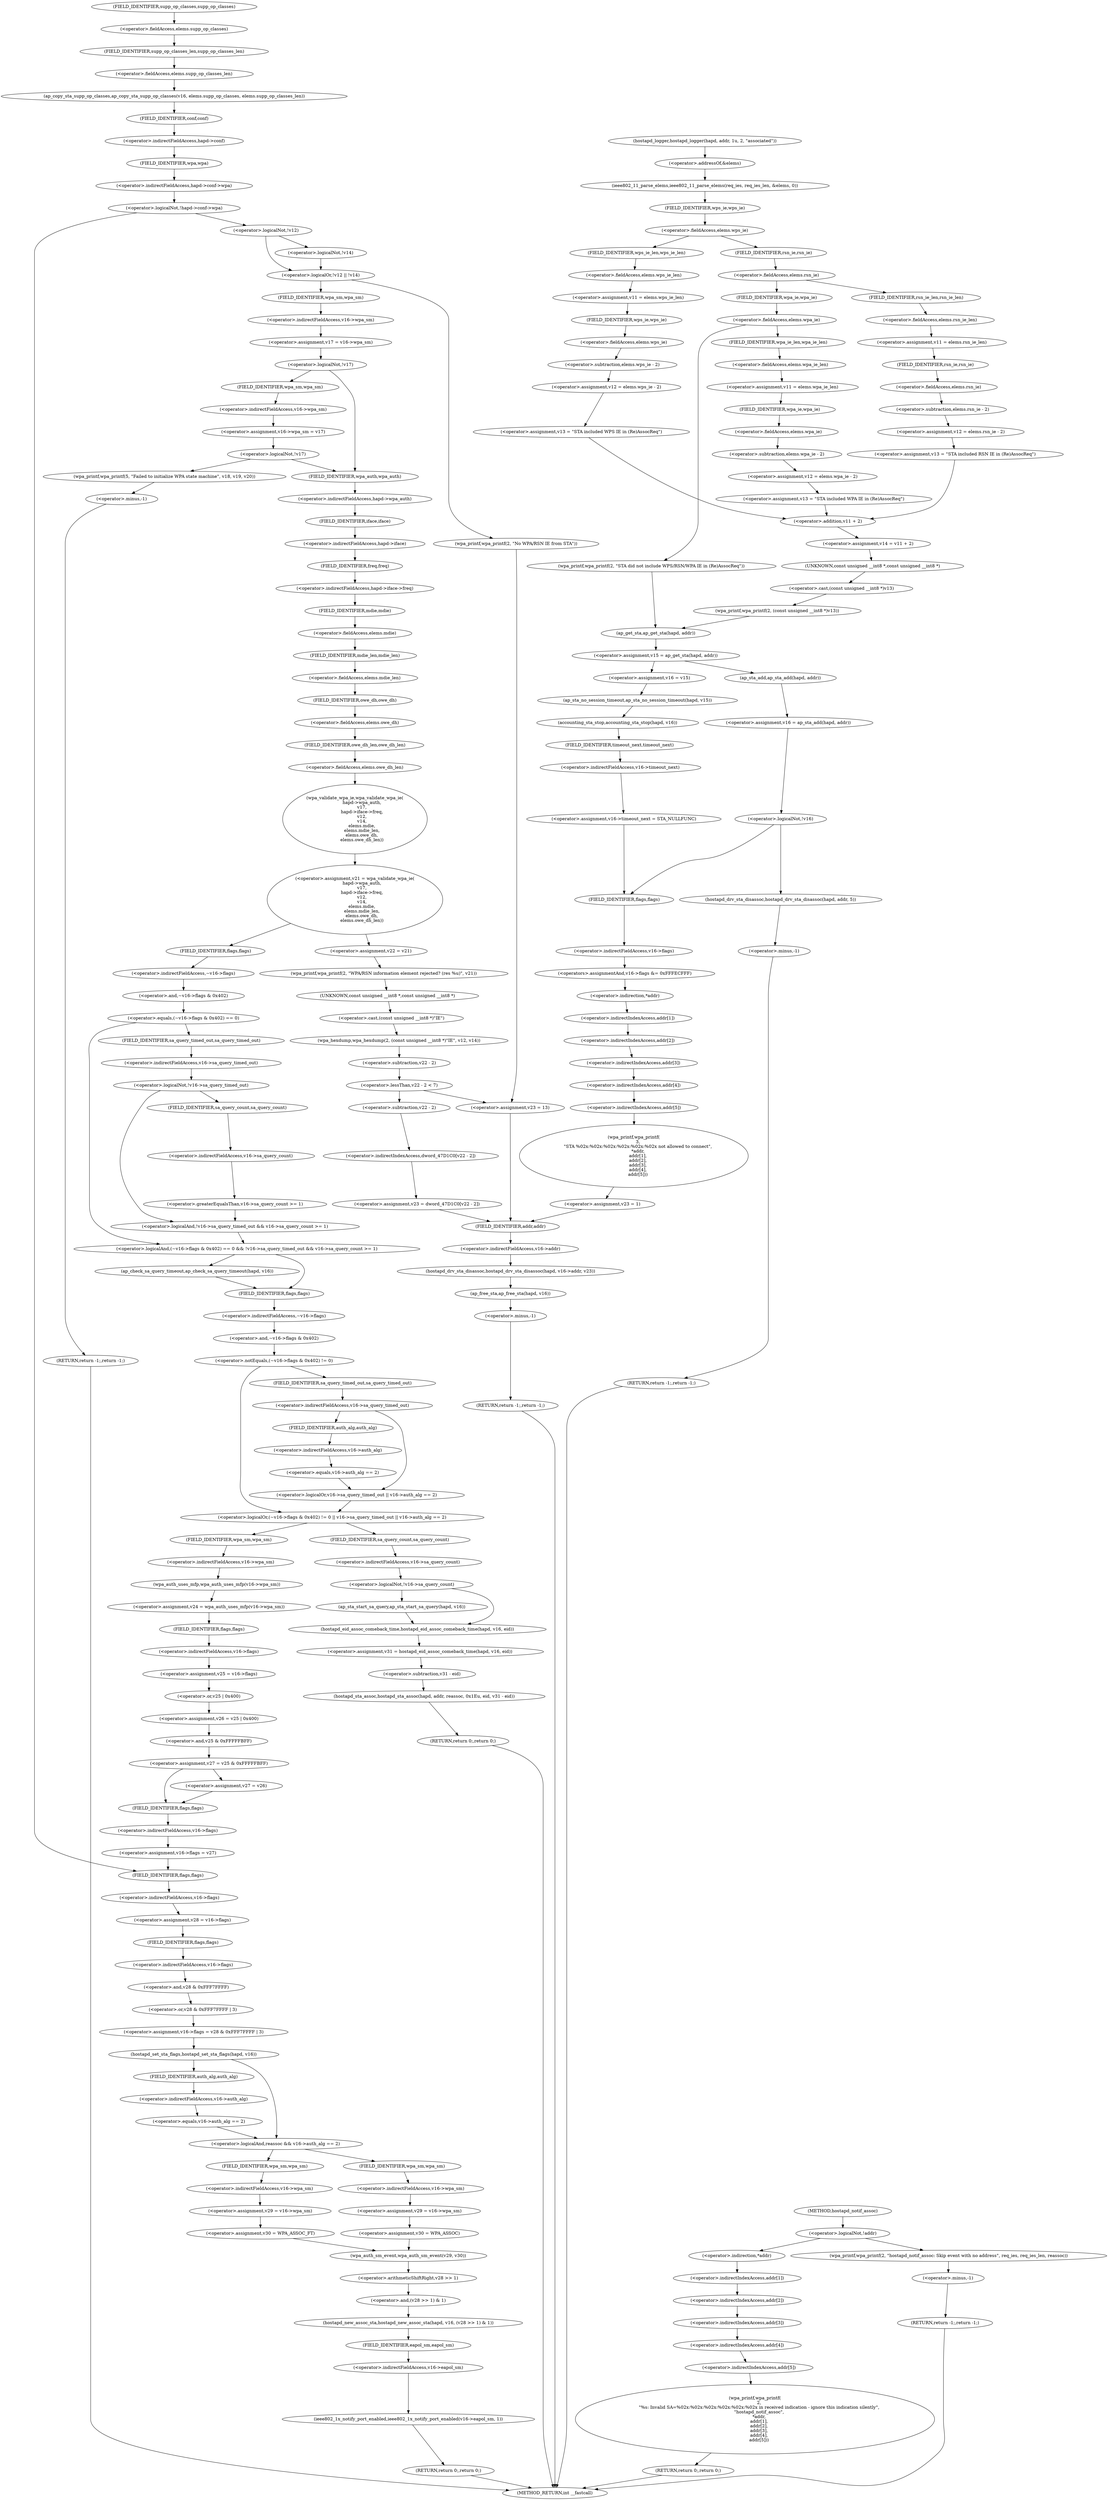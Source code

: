 digraph hostapd_notif_assoc {  
"1000155" [label = "(<operator>.logicalNot,!addr)" ]
"1000158" [label = "(wpa_printf,wpa_printf(2, \"hostapd_notif_assoc: Skip event with no address\", req_ies, req_ies_len, reassoc))" ]
"1000164" [label = "(RETURN,return -1;,return -1;)" ]
"1000165" [label = "(<operator>.minus,-1)" ]
"1000168" [label = "(wpa_printf,wpa_printf(\n      2,\n      \"%s: Invalid SA=%02x:%02x:%02x:%02x:%02x:%02x in received indication - ignore this indication silently\",\n      \"hostapd_notif_assoc\",\n      *addr,\n      addr[1],\n      addr[2],\n      addr[3],\n      addr[4],\n      addr[5]))" ]
"1000172" [label = "(<operator>.indirection,*addr)" ]
"1000174" [label = "(<operator>.indirectIndexAccess,addr[1])" ]
"1000177" [label = "(<operator>.indirectIndexAccess,addr[2])" ]
"1000180" [label = "(<operator>.indirectIndexAccess,addr[3])" ]
"1000183" [label = "(<operator>.indirectIndexAccess,addr[4])" ]
"1000186" [label = "(<operator>.indirectIndexAccess,addr[5])" ]
"1000189" [label = "(RETURN,return 0;,return 0;)" ]
"1000191" [label = "(hostapd_logger,hostapd_logger(hapd, addr, 1u, 2, \"associated\"))" ]
"1000197" [label = "(ieee802_11_parse_elems,ieee802_11_parse_elems(req_ies, req_ies_len, &elems, 0))" ]
"1000200" [label = "(<operator>.addressOf,&elems)" ]
"1000204" [label = "(<operator>.fieldAccess,elems.wps_ie)" ]
"1000206" [label = "(FIELD_IDENTIFIER,wps_ie,wps_ie)" ]
"1000208" [label = "(<operator>.assignment,v11 = elems.wps_ie_len)" ]
"1000210" [label = "(<operator>.fieldAccess,elems.wps_ie_len)" ]
"1000212" [label = "(FIELD_IDENTIFIER,wps_ie_len,wps_ie_len)" ]
"1000213" [label = "(<operator>.assignment,v12 = elems.wps_ie - 2)" ]
"1000215" [label = "(<operator>.subtraction,elems.wps_ie - 2)" ]
"1000216" [label = "(<operator>.fieldAccess,elems.wps_ie)" ]
"1000218" [label = "(FIELD_IDENTIFIER,wps_ie,wps_ie)" ]
"1000220" [label = "(<operator>.assignment,v13 = \"STA included WPS IE in (Re)AssocReq\")" ]
"1000224" [label = "(<operator>.assignment,v14 = v11 + 2)" ]
"1000226" [label = "(<operator>.addition,v11 + 2)" ]
"1000229" [label = "(wpa_printf,wpa_printf(2, (const unsigned __int8 *)v13))" ]
"1000231" [label = "(<operator>.cast,(const unsigned __int8 *)v13)" ]
"1000232" [label = "(UNKNOWN,const unsigned __int8 *,const unsigned __int8 *)" ]
"1000236" [label = "(<operator>.fieldAccess,elems.rsn_ie)" ]
"1000238" [label = "(FIELD_IDENTIFIER,rsn_ie,rsn_ie)" ]
"1000240" [label = "(<operator>.assignment,v11 = elems.rsn_ie_len)" ]
"1000242" [label = "(<operator>.fieldAccess,elems.rsn_ie_len)" ]
"1000244" [label = "(FIELD_IDENTIFIER,rsn_ie_len,rsn_ie_len)" ]
"1000245" [label = "(<operator>.assignment,v12 = elems.rsn_ie - 2)" ]
"1000247" [label = "(<operator>.subtraction,elems.rsn_ie - 2)" ]
"1000248" [label = "(<operator>.fieldAccess,elems.rsn_ie)" ]
"1000250" [label = "(FIELD_IDENTIFIER,rsn_ie,rsn_ie)" ]
"1000252" [label = "(<operator>.assignment,v13 = \"STA included RSN IE in (Re)AssocReq\")" ]
"1000257" [label = "(<operator>.fieldAccess,elems.wpa_ie)" ]
"1000259" [label = "(FIELD_IDENTIFIER,wpa_ie,wpa_ie)" ]
"1000261" [label = "(<operator>.assignment,v11 = elems.wpa_ie_len)" ]
"1000263" [label = "(<operator>.fieldAccess,elems.wpa_ie_len)" ]
"1000265" [label = "(FIELD_IDENTIFIER,wpa_ie_len,wpa_ie_len)" ]
"1000266" [label = "(<operator>.assignment,v12 = elems.wpa_ie - 2)" ]
"1000268" [label = "(<operator>.subtraction,elems.wpa_ie - 2)" ]
"1000269" [label = "(<operator>.fieldAccess,elems.wpa_ie)" ]
"1000271" [label = "(FIELD_IDENTIFIER,wpa_ie,wpa_ie)" ]
"1000273" [label = "(<operator>.assignment,v13 = \"STA included WPA IE in (Re)AssocReq\")" ]
"1000277" [label = "(wpa_printf,wpa_printf(2, \"STA did not include WPS/RSN/WPA IE in (Re)AssocReq\"))" ]
"1000283" [label = "(<operator>.assignment,v15 = ap_get_sta(hapd, addr))" ]
"1000285" [label = "(ap_get_sta,ap_get_sta(hapd, addr))" ]
"1000291" [label = "(<operator>.assignment,v16 = v15)" ]
"1000294" [label = "(ap_sta_no_session_timeout,ap_sta_no_session_timeout(hapd, v15))" ]
"1000297" [label = "(accounting_sta_stop,accounting_sta_stop(hapd, v16))" ]
"1000300" [label = "(<operator>.assignment,v16->timeout_next = STA_NULLFUNC)" ]
"1000301" [label = "(<operator>.indirectFieldAccess,v16->timeout_next)" ]
"1000303" [label = "(FIELD_IDENTIFIER,timeout_next,timeout_next)" ]
"1000307" [label = "(<operator>.assignment,v16 = ap_sta_add(hapd, addr))" ]
"1000309" [label = "(ap_sta_add,ap_sta_add(hapd, addr))" ]
"1000313" [label = "(<operator>.logicalNot,!v16)" ]
"1000316" [label = "(hostapd_drv_sta_disassoc,hostapd_drv_sta_disassoc(hapd, addr, 5))" ]
"1000320" [label = "(RETURN,return -1;,return -1;)" ]
"1000321" [label = "(<operator>.minus,-1)" ]
"1000323" [label = "(<operators>.assignmentAnd,v16->flags &= 0xFFFECFFF)" ]
"1000324" [label = "(<operator>.indirectFieldAccess,v16->flags)" ]
"1000326" [label = "(FIELD_IDENTIFIER,flags,flags)" ]
"1000329" [label = "(wpa_printf,wpa_printf(\n      3,\n      \"STA %02x:%02x:%02x:%02x:%02x:%02x not allowed to connect\",\n      *addr,\n      addr[1],\n      addr[2],\n      addr[3],\n      addr[4],\n      addr[5]))" ]
"1000332" [label = "(<operator>.indirection,*addr)" ]
"1000334" [label = "(<operator>.indirectIndexAccess,addr[1])" ]
"1000337" [label = "(<operator>.indirectIndexAccess,addr[2])" ]
"1000340" [label = "(<operator>.indirectIndexAccess,addr[3])" ]
"1000343" [label = "(<operator>.indirectIndexAccess,addr[4])" ]
"1000346" [label = "(<operator>.indirectIndexAccess,addr[5])" ]
"1000349" [label = "(<operator>.assignment,v23 = 1)" ]
"1000353" [label = "(ap_copy_sta_supp_op_classes,ap_copy_sta_supp_op_classes(v16, elems.supp_op_classes, elems.supp_op_classes_len))" ]
"1000355" [label = "(<operator>.fieldAccess,elems.supp_op_classes)" ]
"1000357" [label = "(FIELD_IDENTIFIER,supp_op_classes,supp_op_classes)" ]
"1000358" [label = "(<operator>.fieldAccess,elems.supp_op_classes_len)" ]
"1000360" [label = "(FIELD_IDENTIFIER,supp_op_classes_len,supp_op_classes_len)" ]
"1000362" [label = "(<operator>.logicalNot,!hapd->conf->wpa)" ]
"1000363" [label = "(<operator>.indirectFieldAccess,hapd->conf->wpa)" ]
"1000364" [label = "(<operator>.indirectFieldAccess,hapd->conf)" ]
"1000366" [label = "(FIELD_IDENTIFIER,conf,conf)" ]
"1000367" [label = "(FIELD_IDENTIFIER,wpa,wpa)" ]
"1000370" [label = "(<operator>.logicalOr,!v12 || !v14)" ]
"1000371" [label = "(<operator>.logicalNot,!v12)" ]
"1000373" [label = "(<operator>.logicalNot,!v14)" ]
"1000376" [label = "(wpa_printf,wpa_printf(2, \"No WPA/RSN IE from STA\"))" ]
"1000380" [label = "(<operator>.assignment,v17 = v16->wpa_sm)" ]
"1000382" [label = "(<operator>.indirectFieldAccess,v16->wpa_sm)" ]
"1000384" [label = "(FIELD_IDENTIFIER,wpa_sm,wpa_sm)" ]
"1000386" [label = "(<operator>.logicalNot,!v17)" ]
"1000389" [label = "(<operator>.assignment,v16->wpa_sm = v17)" ]
"1000390" [label = "(<operator>.indirectFieldAccess,v16->wpa_sm)" ]
"1000392" [label = "(FIELD_IDENTIFIER,wpa_sm,wpa_sm)" ]
"1000395" [label = "(<operator>.logicalNot,!v17)" ]
"1000398" [label = "(wpa_printf,wpa_printf(5, \"Failed to initialize WPA state machine\", v18, v19, v20))" ]
"1000404" [label = "(RETURN,return -1;,return -1;)" ]
"1000405" [label = "(<operator>.minus,-1)" ]
"1000407" [label = "(<operator>.assignment,v21 = wpa_validate_wpa_ie(\n          hapd->wpa_auth,\n          v17,\n          hapd->iface->freq,\n          v12,\n          v14,\n          elems.mdie,\n          elems.mdie_len,\n          elems.owe_dh,\n          elems.owe_dh_len))" ]
"1000409" [label = "(wpa_validate_wpa_ie,wpa_validate_wpa_ie(\n          hapd->wpa_auth,\n          v17,\n          hapd->iface->freq,\n          v12,\n          v14,\n          elems.mdie,\n          elems.mdie_len,\n          elems.owe_dh,\n          elems.owe_dh_len))" ]
"1000410" [label = "(<operator>.indirectFieldAccess,hapd->wpa_auth)" ]
"1000412" [label = "(FIELD_IDENTIFIER,wpa_auth,wpa_auth)" ]
"1000414" [label = "(<operator>.indirectFieldAccess,hapd->iface->freq)" ]
"1000415" [label = "(<operator>.indirectFieldAccess,hapd->iface)" ]
"1000417" [label = "(FIELD_IDENTIFIER,iface,iface)" ]
"1000418" [label = "(FIELD_IDENTIFIER,freq,freq)" ]
"1000421" [label = "(<operator>.fieldAccess,elems.mdie)" ]
"1000423" [label = "(FIELD_IDENTIFIER,mdie,mdie)" ]
"1000424" [label = "(<operator>.fieldAccess,elems.mdie_len)" ]
"1000426" [label = "(FIELD_IDENTIFIER,mdie_len,mdie_len)" ]
"1000427" [label = "(<operator>.fieldAccess,elems.owe_dh)" ]
"1000429" [label = "(FIELD_IDENTIFIER,owe_dh,owe_dh)" ]
"1000430" [label = "(<operator>.fieldAccess,elems.owe_dh_len)" ]
"1000432" [label = "(FIELD_IDENTIFIER,owe_dh_len,owe_dh_len)" ]
"1000436" [label = "(<operator>.assignment,v22 = v21)" ]
"1000439" [label = "(wpa_printf,wpa_printf(2, \"WPA/RSN information element rejected? (res %u)\", v21))" ]
"1000443" [label = "(wpa_hexdump,wpa_hexdump(2, (const unsigned __int8 *)\"IE\", v12, v14))" ]
"1000445" [label = "(<operator>.cast,(const unsigned __int8 *)\"IE\")" ]
"1000446" [label = "(UNKNOWN,const unsigned __int8 *,const unsigned __int8 *)" ]
"1000451" [label = "(<operator>.lessThan,v22 - 2 < 7)" ]
"1000452" [label = "(<operator>.subtraction,v22 - 2)" ]
"1000457" [label = "(<operator>.assignment,v23 = dword_47D1C0[v22 - 2])" ]
"1000459" [label = "(<operator>.indirectIndexAccess,dword_47D1C0[v22 - 2])" ]
"1000461" [label = "(<operator>.subtraction,v22 - 2)" ]
"1000465" [label = "(hostapd_drv_sta_disassoc,hostapd_drv_sta_disassoc(hapd, v16->addr, v23))" ]
"1000467" [label = "(<operator>.indirectFieldAccess,v16->addr)" ]
"1000469" [label = "(FIELD_IDENTIFIER,addr,addr)" ]
"1000471" [label = "(ap_free_sta,ap_free_sta(hapd, v16))" ]
"1000474" [label = "(RETURN,return -1;,return -1;)" ]
"1000475" [label = "(<operator>.minus,-1)" ]
"1000478" [label = "(<operator>.assignment,v23 = 13)" ]
"1000483" [label = "(<operator>.logicalAnd,(~v16->flags & 0x402) == 0 && !v16->sa_query_timed_out && v16->sa_query_count >= 1)" ]
"1000484" [label = "(<operator>.equals,(~v16->flags & 0x402) == 0)" ]
"1000485" [label = "(<operator>.and,~v16->flags & 0x402)" ]
"1000486" [label = "(<operator>.indirectFieldAccess,~v16->flags)" ]
"1000488" [label = "(FIELD_IDENTIFIER,flags,flags)" ]
"1000491" [label = "(<operator>.logicalAnd,!v16->sa_query_timed_out && v16->sa_query_count >= 1)" ]
"1000492" [label = "(<operator>.logicalNot,!v16->sa_query_timed_out)" ]
"1000493" [label = "(<operator>.indirectFieldAccess,v16->sa_query_timed_out)" ]
"1000495" [label = "(FIELD_IDENTIFIER,sa_query_timed_out,sa_query_timed_out)" ]
"1000496" [label = "(<operator>.greaterEqualsThan,v16->sa_query_count >= 1)" ]
"1000497" [label = "(<operator>.indirectFieldAccess,v16->sa_query_count)" ]
"1000499" [label = "(FIELD_IDENTIFIER,sa_query_count,sa_query_count)" ]
"1000501" [label = "(ap_check_sa_query_timeout,ap_check_sa_query_timeout(hapd, v16))" ]
"1000505" [label = "(<operator>.logicalOr,(~v16->flags & 0x402) != 0 || v16->sa_query_timed_out || v16->auth_alg == 2)" ]
"1000506" [label = "(<operator>.notEquals,(~v16->flags & 0x402) != 0)" ]
"1000507" [label = "(<operator>.and,~v16->flags & 0x402)" ]
"1000508" [label = "(<operator>.indirectFieldAccess,~v16->flags)" ]
"1000510" [label = "(FIELD_IDENTIFIER,flags,flags)" ]
"1000513" [label = "(<operator>.logicalOr,v16->sa_query_timed_out || v16->auth_alg == 2)" ]
"1000514" [label = "(<operator>.indirectFieldAccess,v16->sa_query_timed_out)" ]
"1000516" [label = "(FIELD_IDENTIFIER,sa_query_timed_out,sa_query_timed_out)" ]
"1000517" [label = "(<operator>.equals,v16->auth_alg == 2)" ]
"1000518" [label = "(<operator>.indirectFieldAccess,v16->auth_alg)" ]
"1000520" [label = "(FIELD_IDENTIFIER,auth_alg,auth_alg)" ]
"1000523" [label = "(<operator>.assignment,v24 = wpa_auth_uses_mfp(v16->wpa_sm))" ]
"1000525" [label = "(wpa_auth_uses_mfp,wpa_auth_uses_mfp(v16->wpa_sm))" ]
"1000526" [label = "(<operator>.indirectFieldAccess,v16->wpa_sm)" ]
"1000528" [label = "(FIELD_IDENTIFIER,wpa_sm,wpa_sm)" ]
"1000529" [label = "(<operator>.assignment,v25 = v16->flags)" ]
"1000531" [label = "(<operator>.indirectFieldAccess,v16->flags)" ]
"1000533" [label = "(FIELD_IDENTIFIER,flags,flags)" ]
"1000534" [label = "(<operator>.assignment,v26 = v25 | 0x400)" ]
"1000536" [label = "(<operator>.or,v25 | 0x400)" ]
"1000539" [label = "(<operator>.assignment,v27 = v25 & 0xFFFFFBFF)" ]
"1000541" [label = "(<operator>.and,v25 & 0xFFFFFBFF)" ]
"1000546" [label = "(<operator>.assignment,v27 = v26)" ]
"1000549" [label = "(<operator>.assignment,v16->flags = v27)" ]
"1000550" [label = "(<operator>.indirectFieldAccess,v16->flags)" ]
"1000552" [label = "(FIELD_IDENTIFIER,flags,flags)" ]
"1000555" [label = "(<operator>.assignment,v28 = v16->flags)" ]
"1000557" [label = "(<operator>.indirectFieldAccess,v16->flags)" ]
"1000559" [label = "(FIELD_IDENTIFIER,flags,flags)" ]
"1000560" [label = "(<operator>.assignment,v16->flags = v28 & 0xFFF7FFFF | 3)" ]
"1000561" [label = "(<operator>.indirectFieldAccess,v16->flags)" ]
"1000563" [label = "(FIELD_IDENTIFIER,flags,flags)" ]
"1000564" [label = "(<operator>.or,v28 & 0xFFF7FFFF | 3)" ]
"1000565" [label = "(<operator>.and,v28 & 0xFFF7FFFF)" ]
"1000569" [label = "(hostapd_set_sta_flags,hostapd_set_sta_flags(hapd, v16))" ]
"1000573" [label = "(<operator>.logicalAnd,reassoc && v16->auth_alg == 2)" ]
"1000575" [label = "(<operator>.equals,v16->auth_alg == 2)" ]
"1000576" [label = "(<operator>.indirectFieldAccess,v16->auth_alg)" ]
"1000578" [label = "(FIELD_IDENTIFIER,auth_alg,auth_alg)" ]
"1000581" [label = "(<operator>.assignment,v29 = v16->wpa_sm)" ]
"1000583" [label = "(<operator>.indirectFieldAccess,v16->wpa_sm)" ]
"1000585" [label = "(FIELD_IDENTIFIER,wpa_sm,wpa_sm)" ]
"1000586" [label = "(<operator>.assignment,v30 = WPA_ASSOC_FT)" ]
"1000591" [label = "(<operator>.assignment,v29 = v16->wpa_sm)" ]
"1000593" [label = "(<operator>.indirectFieldAccess,v16->wpa_sm)" ]
"1000595" [label = "(FIELD_IDENTIFIER,wpa_sm,wpa_sm)" ]
"1000596" [label = "(<operator>.assignment,v30 = WPA_ASSOC)" ]
"1000599" [label = "(wpa_auth_sm_event,wpa_auth_sm_event(v29, v30))" ]
"1000602" [label = "(hostapd_new_assoc_sta,hostapd_new_assoc_sta(hapd, v16, (v28 >> 1) & 1))" ]
"1000605" [label = "(<operator>.and,(v28 >> 1) & 1)" ]
"1000606" [label = "(<operator>.arithmeticShiftRight,v28 >> 1)" ]
"1000610" [label = "(ieee802_1x_notify_port_enabled,ieee802_1x_notify_port_enabled(v16->eapol_sm, 1))" ]
"1000611" [label = "(<operator>.indirectFieldAccess,v16->eapol_sm)" ]
"1000613" [label = "(FIELD_IDENTIFIER,eapol_sm,eapol_sm)" ]
"1000615" [label = "(RETURN,return 0;,return 0;)" ]
"1000618" [label = "(<operator>.logicalNot,!v16->sa_query_count)" ]
"1000619" [label = "(<operator>.indirectFieldAccess,v16->sa_query_count)" ]
"1000621" [label = "(FIELD_IDENTIFIER,sa_query_count,sa_query_count)" ]
"1000622" [label = "(ap_sta_start_sa_query,ap_sta_start_sa_query(hapd, v16))" ]
"1000625" [label = "(<operator>.assignment,v31 = hostapd_eid_assoc_comeback_time(hapd, v16, eid))" ]
"1000627" [label = "(hostapd_eid_assoc_comeback_time,hostapd_eid_assoc_comeback_time(hapd, v16, eid))" ]
"1000631" [label = "(hostapd_sta_assoc,hostapd_sta_assoc(hapd, addr, reassoc, 0x1Eu, eid, v31 - eid))" ]
"1000637" [label = "(<operator>.subtraction,v31 - eid)" ]
"1000640" [label = "(RETURN,return 0;,return 0;)" ]
"1000124" [label = "(METHOD,hostapd_notif_assoc)" ]
"1000642" [label = "(METHOD_RETURN,int __fastcall)" ]
  "1000155" -> "1000158" 
  "1000155" -> "1000172" 
  "1000158" -> "1000165" 
  "1000164" -> "1000642" 
  "1000165" -> "1000164" 
  "1000168" -> "1000189" 
  "1000172" -> "1000174" 
  "1000174" -> "1000177" 
  "1000177" -> "1000180" 
  "1000180" -> "1000183" 
  "1000183" -> "1000186" 
  "1000186" -> "1000168" 
  "1000189" -> "1000642" 
  "1000191" -> "1000200" 
  "1000197" -> "1000206" 
  "1000200" -> "1000197" 
  "1000204" -> "1000212" 
  "1000204" -> "1000238" 
  "1000206" -> "1000204" 
  "1000208" -> "1000218" 
  "1000210" -> "1000208" 
  "1000212" -> "1000210" 
  "1000213" -> "1000220" 
  "1000215" -> "1000213" 
  "1000216" -> "1000215" 
  "1000218" -> "1000216" 
  "1000220" -> "1000226" 
  "1000224" -> "1000232" 
  "1000226" -> "1000224" 
  "1000229" -> "1000285" 
  "1000231" -> "1000229" 
  "1000232" -> "1000231" 
  "1000236" -> "1000244" 
  "1000236" -> "1000259" 
  "1000238" -> "1000236" 
  "1000240" -> "1000250" 
  "1000242" -> "1000240" 
  "1000244" -> "1000242" 
  "1000245" -> "1000252" 
  "1000247" -> "1000245" 
  "1000248" -> "1000247" 
  "1000250" -> "1000248" 
  "1000252" -> "1000226" 
  "1000257" -> "1000265" 
  "1000257" -> "1000277" 
  "1000259" -> "1000257" 
  "1000261" -> "1000271" 
  "1000263" -> "1000261" 
  "1000265" -> "1000263" 
  "1000266" -> "1000273" 
  "1000268" -> "1000266" 
  "1000269" -> "1000268" 
  "1000271" -> "1000269" 
  "1000273" -> "1000226" 
  "1000277" -> "1000285" 
  "1000283" -> "1000291" 
  "1000283" -> "1000309" 
  "1000285" -> "1000283" 
  "1000291" -> "1000294" 
  "1000294" -> "1000297" 
  "1000297" -> "1000303" 
  "1000300" -> "1000326" 
  "1000301" -> "1000300" 
  "1000303" -> "1000301" 
  "1000307" -> "1000313" 
  "1000309" -> "1000307" 
  "1000313" -> "1000316" 
  "1000313" -> "1000326" 
  "1000316" -> "1000321" 
  "1000320" -> "1000642" 
  "1000321" -> "1000320" 
  "1000323" -> "1000332" 
  "1000324" -> "1000323" 
  "1000326" -> "1000324" 
  "1000329" -> "1000349" 
  "1000332" -> "1000334" 
  "1000334" -> "1000337" 
  "1000337" -> "1000340" 
  "1000340" -> "1000343" 
  "1000343" -> "1000346" 
  "1000346" -> "1000329" 
  "1000349" -> "1000469" 
  "1000353" -> "1000366" 
  "1000355" -> "1000360" 
  "1000357" -> "1000355" 
  "1000358" -> "1000353" 
  "1000360" -> "1000358" 
  "1000362" -> "1000559" 
  "1000362" -> "1000371" 
  "1000363" -> "1000362" 
  "1000364" -> "1000367" 
  "1000366" -> "1000364" 
  "1000367" -> "1000363" 
  "1000370" -> "1000376" 
  "1000370" -> "1000384" 
  "1000371" -> "1000370" 
  "1000371" -> "1000373" 
  "1000373" -> "1000370" 
  "1000376" -> "1000478" 
  "1000380" -> "1000386" 
  "1000382" -> "1000380" 
  "1000384" -> "1000382" 
  "1000386" -> "1000392" 
  "1000386" -> "1000412" 
  "1000389" -> "1000395" 
  "1000390" -> "1000389" 
  "1000392" -> "1000390" 
  "1000395" -> "1000398" 
  "1000395" -> "1000412" 
  "1000398" -> "1000405" 
  "1000404" -> "1000642" 
  "1000405" -> "1000404" 
  "1000407" -> "1000436" 
  "1000407" -> "1000488" 
  "1000409" -> "1000407" 
  "1000410" -> "1000417" 
  "1000412" -> "1000410" 
  "1000414" -> "1000423" 
  "1000415" -> "1000418" 
  "1000417" -> "1000415" 
  "1000418" -> "1000414" 
  "1000421" -> "1000426" 
  "1000423" -> "1000421" 
  "1000424" -> "1000429" 
  "1000426" -> "1000424" 
  "1000427" -> "1000432" 
  "1000429" -> "1000427" 
  "1000430" -> "1000409" 
  "1000432" -> "1000430" 
  "1000436" -> "1000439" 
  "1000439" -> "1000446" 
  "1000443" -> "1000452" 
  "1000445" -> "1000443" 
  "1000446" -> "1000445" 
  "1000451" -> "1000461" 
  "1000451" -> "1000478" 
  "1000452" -> "1000451" 
  "1000457" -> "1000469" 
  "1000459" -> "1000457" 
  "1000461" -> "1000459" 
  "1000465" -> "1000471" 
  "1000467" -> "1000465" 
  "1000469" -> "1000467" 
  "1000471" -> "1000475" 
  "1000474" -> "1000642" 
  "1000475" -> "1000474" 
  "1000478" -> "1000469" 
  "1000483" -> "1000501" 
  "1000483" -> "1000510" 
  "1000484" -> "1000483" 
  "1000484" -> "1000495" 
  "1000485" -> "1000484" 
  "1000486" -> "1000485" 
  "1000488" -> "1000486" 
  "1000491" -> "1000483" 
  "1000492" -> "1000491" 
  "1000492" -> "1000499" 
  "1000493" -> "1000492" 
  "1000495" -> "1000493" 
  "1000496" -> "1000491" 
  "1000497" -> "1000496" 
  "1000499" -> "1000497" 
  "1000501" -> "1000510" 
  "1000505" -> "1000528" 
  "1000505" -> "1000621" 
  "1000506" -> "1000505" 
  "1000506" -> "1000516" 
  "1000507" -> "1000506" 
  "1000508" -> "1000507" 
  "1000510" -> "1000508" 
  "1000513" -> "1000505" 
  "1000514" -> "1000513" 
  "1000514" -> "1000520" 
  "1000516" -> "1000514" 
  "1000517" -> "1000513" 
  "1000518" -> "1000517" 
  "1000520" -> "1000518" 
  "1000523" -> "1000533" 
  "1000525" -> "1000523" 
  "1000526" -> "1000525" 
  "1000528" -> "1000526" 
  "1000529" -> "1000536" 
  "1000531" -> "1000529" 
  "1000533" -> "1000531" 
  "1000534" -> "1000541" 
  "1000536" -> "1000534" 
  "1000539" -> "1000546" 
  "1000539" -> "1000552" 
  "1000541" -> "1000539" 
  "1000546" -> "1000552" 
  "1000549" -> "1000559" 
  "1000550" -> "1000549" 
  "1000552" -> "1000550" 
  "1000555" -> "1000563" 
  "1000557" -> "1000555" 
  "1000559" -> "1000557" 
  "1000560" -> "1000569" 
  "1000561" -> "1000565" 
  "1000563" -> "1000561" 
  "1000564" -> "1000560" 
  "1000565" -> "1000564" 
  "1000569" -> "1000573" 
  "1000569" -> "1000578" 
  "1000573" -> "1000585" 
  "1000573" -> "1000595" 
  "1000575" -> "1000573" 
  "1000576" -> "1000575" 
  "1000578" -> "1000576" 
  "1000581" -> "1000586" 
  "1000583" -> "1000581" 
  "1000585" -> "1000583" 
  "1000586" -> "1000599" 
  "1000591" -> "1000596" 
  "1000593" -> "1000591" 
  "1000595" -> "1000593" 
  "1000596" -> "1000599" 
  "1000599" -> "1000606" 
  "1000602" -> "1000613" 
  "1000605" -> "1000602" 
  "1000606" -> "1000605" 
  "1000610" -> "1000615" 
  "1000611" -> "1000610" 
  "1000613" -> "1000611" 
  "1000615" -> "1000642" 
  "1000618" -> "1000622" 
  "1000618" -> "1000627" 
  "1000619" -> "1000618" 
  "1000621" -> "1000619" 
  "1000622" -> "1000627" 
  "1000625" -> "1000637" 
  "1000627" -> "1000625" 
  "1000631" -> "1000640" 
  "1000637" -> "1000631" 
  "1000640" -> "1000642" 
  "1000124" -> "1000155" 
}
